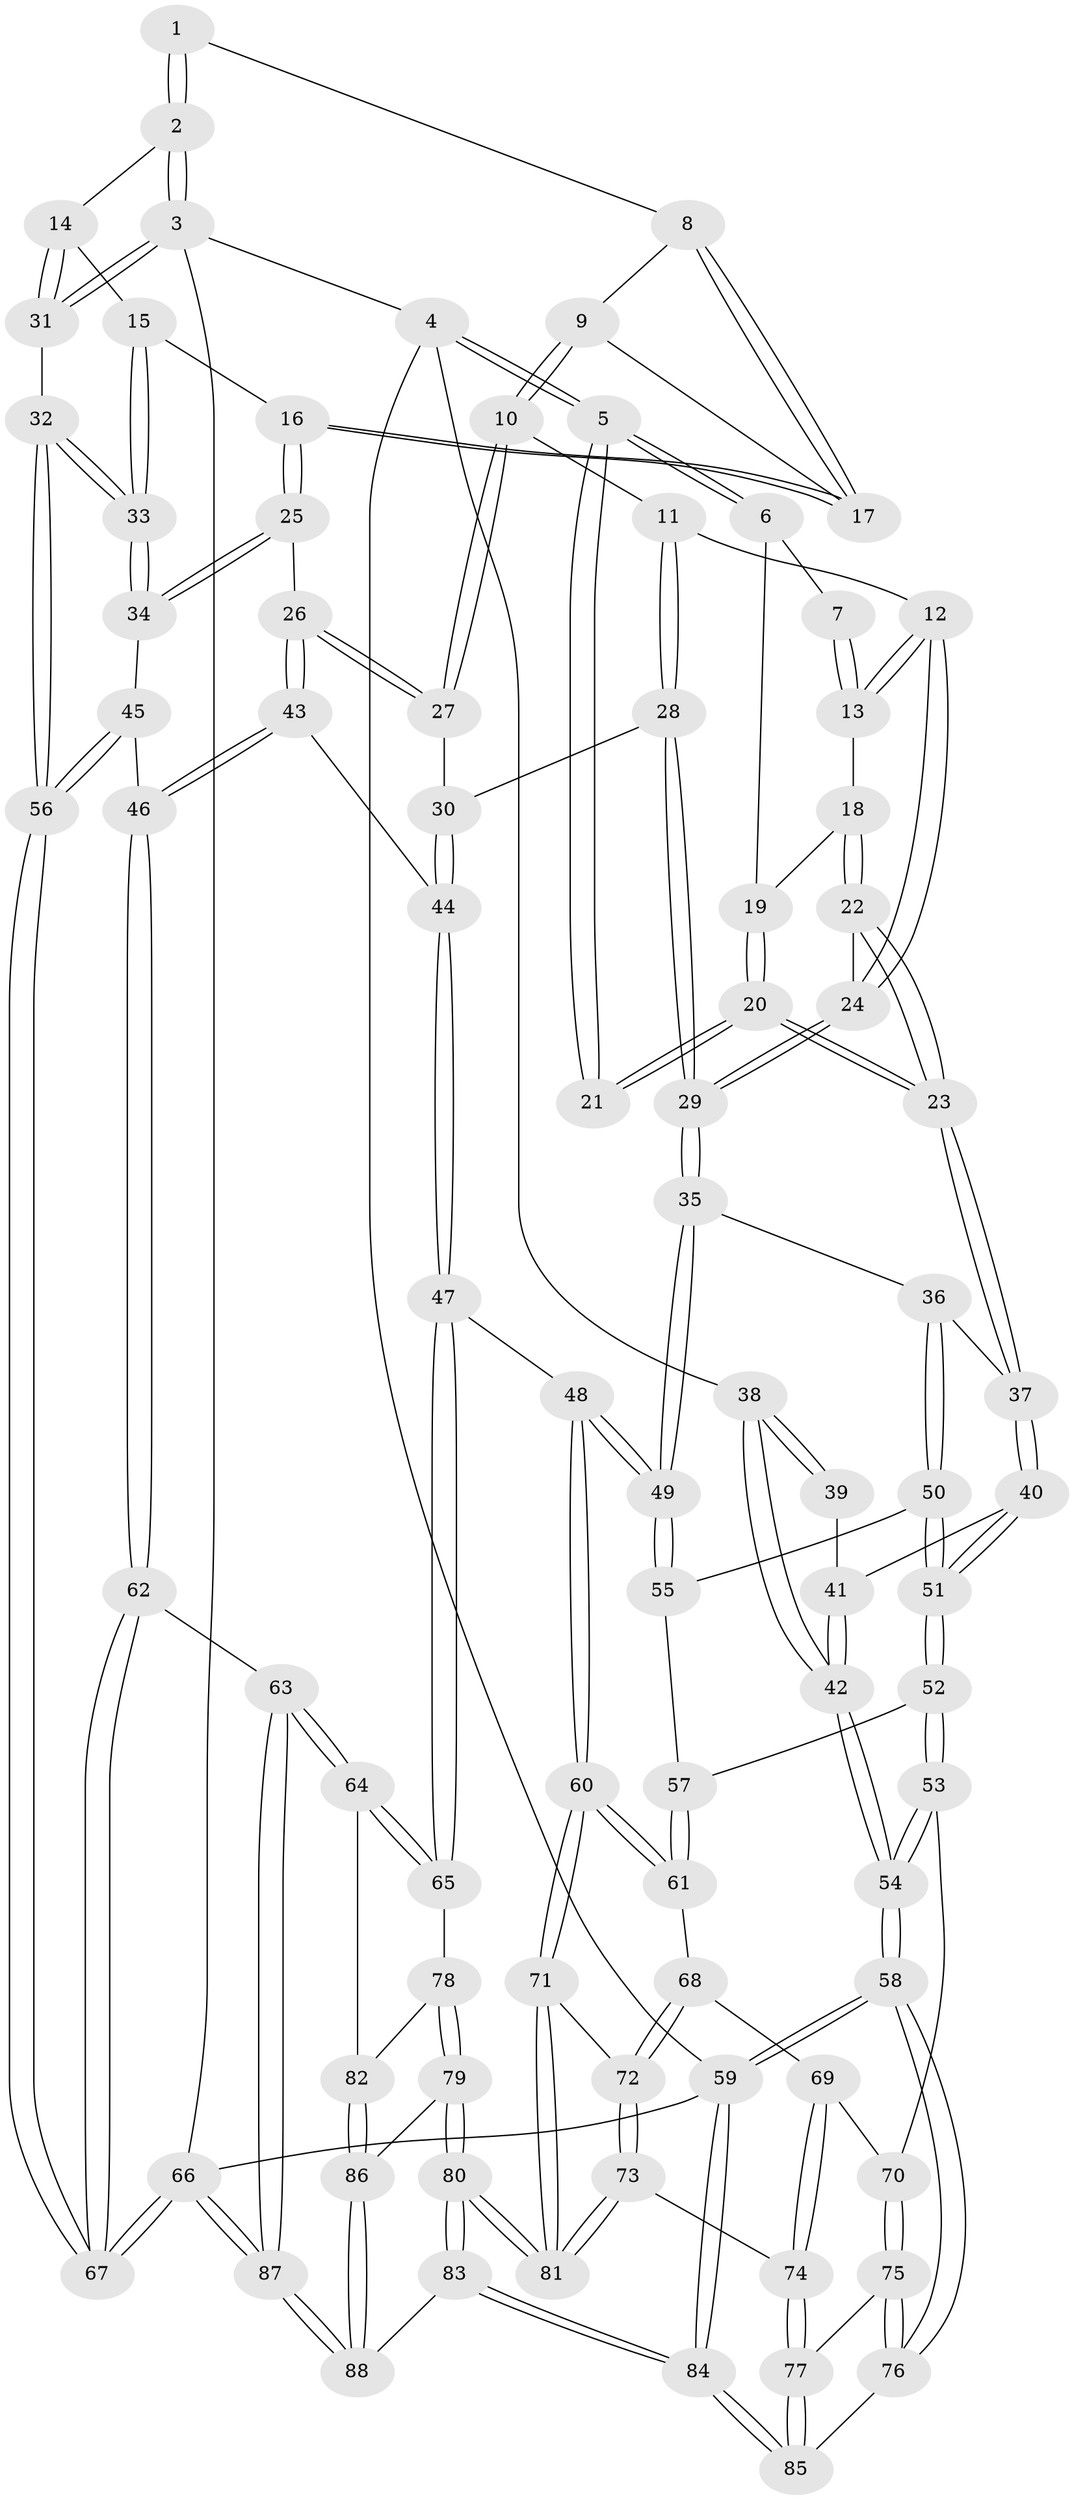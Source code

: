 // Generated by graph-tools (version 1.1) at 2025/11/02/27/25 16:11:56]
// undirected, 88 vertices, 217 edges
graph export_dot {
graph [start="1"]
  node [color=gray90,style=filled];
  1 [pos="+0.7433855850376097+0"];
  2 [pos="+1+0"];
  3 [pos="+1+0"];
  4 [pos="+0+0"];
  5 [pos="+0.061001499603881786+0"];
  6 [pos="+0.18801244020506402+0"];
  7 [pos="+0.4720543088108836+0"];
  8 [pos="+0.7273705488071383+0"];
  9 [pos="+0.6078711331844213+0.12979571177819646"];
  10 [pos="+0.569783380800112+0.15136621163774205"];
  11 [pos="+0.5421830257447169+0.14924026191048545"];
  12 [pos="+0.48713146110356187+0.1192606666022242"];
  13 [pos="+0.48137692719732644+0.10286892213982063"];
  14 [pos="+0.852727753289318+0.17469099020372406"];
  15 [pos="+0.8393962470377119+0.18706729062296334"];
  16 [pos="+0.8341664608863355+0.18815389351891498"];
  17 [pos="+0.8048985599190218+0.16262337494228402"];
  18 [pos="+0.299159447372338+0.03134033771199932"];
  19 [pos="+0.26045588135292025+0"];
  20 [pos="+0.17957600318671027+0.24373567617650652"];
  21 [pos="+0.1506184343993862+0.23216736988512443"];
  22 [pos="+0.3022667361695125+0.21911475548332554"];
  23 [pos="+0.20561327655132314+0.25938662213990044"];
  24 [pos="+0.32552568218500466+0.21889709677463856"];
  25 [pos="+0.7712419856636973+0.31395309103937674"];
  26 [pos="+0.7363902675472989+0.32868424228510584"];
  27 [pos="+0.6461444498911815+0.2917005127851995"];
  28 [pos="+0.4746659071897081+0.35568594865635506"];
  29 [pos="+0.460777412826982+0.3611854739192268"];
  30 [pos="+0.5431854690536734+0.36884433788329696"];
  31 [pos="+1+0.11646769190794916"];
  32 [pos="+1+0.3977936049046927"];
  33 [pos="+1+0.38546281359778733"];
  34 [pos="+0.8596960999623949+0.39485959049773894"];
  35 [pos="+0.3993540406560412+0.4617147248939331"];
  36 [pos="+0.2940891391691276+0.4336030626392508"];
  37 [pos="+0.21777806409732675+0.36234810953787344"];
  38 [pos="+0+0.15631673832087564"];
  39 [pos="+0.08658277938167792+0.2383178581704676"];
  40 [pos="+0.11033504766187027+0.4721619397514851"];
  41 [pos="+0.03373139820132022+0.39395451675351956"];
  42 [pos="+0+0.41623854458748305"];
  43 [pos="+0.6632938788486867+0.5205387154998041"];
  44 [pos="+0.6538579399290481+0.5233100703032016"];
  45 [pos="+0.8312352481217735+0.5120211101459126"];
  46 [pos="+0.7636109728080829+0.5565195991155425"];
  47 [pos="+0.5347493376877286+0.6252490830831597"];
  48 [pos="+0.4676930264992358+0.6135547299184054"];
  49 [pos="+0.45142128633878115+0.5891150717892275"];
  50 [pos="+0.24398949524178276+0.5413108258742866"];
  51 [pos="+0.09631376218760969+0.5200646804215227"];
  52 [pos="+0.07547455737089452+0.5493342762966373"];
  53 [pos="+0.02560144048042833+0.6059454971194663"];
  54 [pos="+0+0.6332281887828585"];
  55 [pos="+0.25197008644976493+0.5678280404748841"];
  56 [pos="+1+0.5828273090678334"];
  57 [pos="+0.2417558819485997+0.5988246467883525"];
  58 [pos="+0+0.8485884735862759"];
  59 [pos="+0+1"];
  60 [pos="+0.4037504863467378+0.6737584824194071"];
  61 [pos="+0.23836103158863733+0.6482256114421233"];
  62 [pos="+0.8533758558617164+0.7499022626437798"];
  63 [pos="+0.8186206280089758+0.7884312137705349"];
  64 [pos="+0.7414822395057856+0.7899547318617864"];
  65 [pos="+0.5470617700257268+0.6485694459322023"];
  66 [pos="+1+1"];
  67 [pos="+1+0.6676273363034959"];
  68 [pos="+0.22116439201983615+0.6618514792597231"];
  69 [pos="+0.19391311625225593+0.6732232749167006"];
  70 [pos="+0.10291270622742796+0.669872328560446"];
  71 [pos="+0.3973821932269389+0.6886352590502894"];
  72 [pos="+0.29893566563615315+0.7711193035466917"];
  73 [pos="+0.26923884504232454+0.8165038344201325"];
  74 [pos="+0.24013495127119006+0.8189407358456336"];
  75 [pos="+0.11179534285770483+0.7308311286997813"];
  76 [pos="+0.03694400717015245+0.8569828130928184"];
  77 [pos="+0.19439389286450315+0.8410750656354452"];
  78 [pos="+0.5376535493429796+0.7928283351942782"];
  79 [pos="+0.5027490356491503+0.9111067984168196"];
  80 [pos="+0.44183977369078037+0.9844315725231642"];
  81 [pos="+0.4383018633974829+0.9782244449675846"];
  82 [pos="+0.6864917830720079+0.8367075712383402"];
  83 [pos="+0.4347801439532928+1"];
  84 [pos="+0.20490410660342998+1"];
  85 [pos="+0.14902071010657583+0.9094719876435268"];
  86 [pos="+0.6685273418524192+0.8586265210810928"];
  87 [pos="+0.8947729566618529+1"];
  88 [pos="+0.6851470739429923+1"];
  1 -- 2;
  1 -- 2;
  1 -- 8;
  2 -- 3;
  2 -- 3;
  2 -- 14;
  3 -- 4;
  3 -- 31;
  3 -- 31;
  3 -- 66;
  4 -- 5;
  4 -- 5;
  4 -- 38;
  4 -- 59;
  5 -- 6;
  5 -- 6;
  5 -- 21;
  5 -- 21;
  6 -- 7;
  6 -- 19;
  7 -- 13;
  7 -- 13;
  8 -- 9;
  8 -- 17;
  8 -- 17;
  9 -- 10;
  9 -- 10;
  9 -- 17;
  10 -- 11;
  10 -- 27;
  10 -- 27;
  11 -- 12;
  11 -- 28;
  11 -- 28;
  12 -- 13;
  12 -- 13;
  12 -- 24;
  12 -- 24;
  13 -- 18;
  14 -- 15;
  14 -- 31;
  14 -- 31;
  15 -- 16;
  15 -- 33;
  15 -- 33;
  16 -- 17;
  16 -- 17;
  16 -- 25;
  16 -- 25;
  18 -- 19;
  18 -- 22;
  18 -- 22;
  19 -- 20;
  19 -- 20;
  20 -- 21;
  20 -- 21;
  20 -- 23;
  20 -- 23;
  22 -- 23;
  22 -- 23;
  22 -- 24;
  23 -- 37;
  23 -- 37;
  24 -- 29;
  24 -- 29;
  25 -- 26;
  25 -- 34;
  25 -- 34;
  26 -- 27;
  26 -- 27;
  26 -- 43;
  26 -- 43;
  27 -- 30;
  28 -- 29;
  28 -- 29;
  28 -- 30;
  29 -- 35;
  29 -- 35;
  30 -- 44;
  30 -- 44;
  31 -- 32;
  32 -- 33;
  32 -- 33;
  32 -- 56;
  32 -- 56;
  33 -- 34;
  33 -- 34;
  34 -- 45;
  35 -- 36;
  35 -- 49;
  35 -- 49;
  36 -- 37;
  36 -- 50;
  36 -- 50;
  37 -- 40;
  37 -- 40;
  38 -- 39;
  38 -- 39;
  38 -- 42;
  38 -- 42;
  39 -- 41;
  40 -- 41;
  40 -- 51;
  40 -- 51;
  41 -- 42;
  41 -- 42;
  42 -- 54;
  42 -- 54;
  43 -- 44;
  43 -- 46;
  43 -- 46;
  44 -- 47;
  44 -- 47;
  45 -- 46;
  45 -- 56;
  45 -- 56;
  46 -- 62;
  46 -- 62;
  47 -- 48;
  47 -- 65;
  47 -- 65;
  48 -- 49;
  48 -- 49;
  48 -- 60;
  48 -- 60;
  49 -- 55;
  49 -- 55;
  50 -- 51;
  50 -- 51;
  50 -- 55;
  51 -- 52;
  51 -- 52;
  52 -- 53;
  52 -- 53;
  52 -- 57;
  53 -- 54;
  53 -- 54;
  53 -- 70;
  54 -- 58;
  54 -- 58;
  55 -- 57;
  56 -- 67;
  56 -- 67;
  57 -- 61;
  57 -- 61;
  58 -- 59;
  58 -- 59;
  58 -- 76;
  58 -- 76;
  59 -- 84;
  59 -- 84;
  59 -- 66;
  60 -- 61;
  60 -- 61;
  60 -- 71;
  60 -- 71;
  61 -- 68;
  62 -- 63;
  62 -- 67;
  62 -- 67;
  63 -- 64;
  63 -- 64;
  63 -- 87;
  63 -- 87;
  64 -- 65;
  64 -- 65;
  64 -- 82;
  65 -- 78;
  66 -- 67;
  66 -- 67;
  66 -- 87;
  66 -- 87;
  68 -- 69;
  68 -- 72;
  68 -- 72;
  69 -- 70;
  69 -- 74;
  69 -- 74;
  70 -- 75;
  70 -- 75;
  71 -- 72;
  71 -- 81;
  71 -- 81;
  72 -- 73;
  72 -- 73;
  73 -- 74;
  73 -- 81;
  73 -- 81;
  74 -- 77;
  74 -- 77;
  75 -- 76;
  75 -- 76;
  75 -- 77;
  76 -- 85;
  77 -- 85;
  77 -- 85;
  78 -- 79;
  78 -- 79;
  78 -- 82;
  79 -- 80;
  79 -- 80;
  79 -- 86;
  80 -- 81;
  80 -- 81;
  80 -- 83;
  80 -- 83;
  82 -- 86;
  82 -- 86;
  83 -- 84;
  83 -- 84;
  83 -- 88;
  84 -- 85;
  84 -- 85;
  86 -- 88;
  86 -- 88;
  87 -- 88;
  87 -- 88;
}
